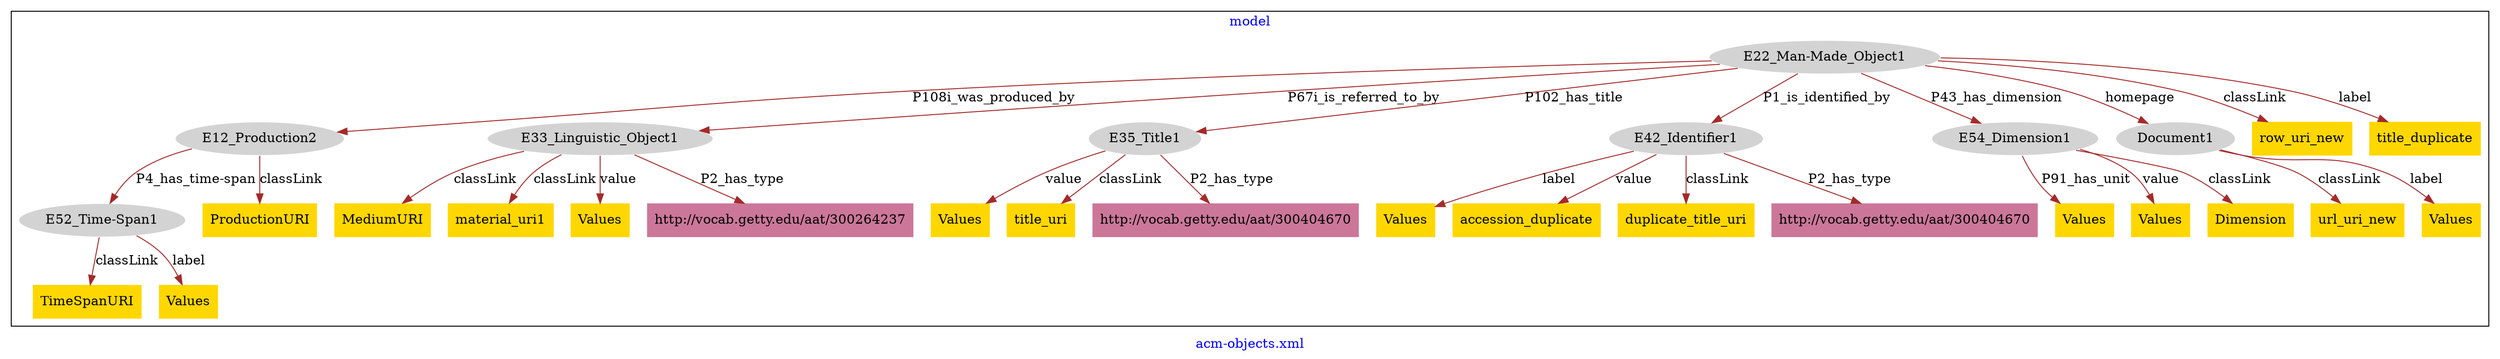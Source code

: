 digraph n0 {
fontcolor="blue"
remincross="true"
label="acm-objects.xml"
subgraph cluster {
label="model"
n2[style="filled",color="white",fillcolor="lightgray",label="E12_Production2"];
n3[style="filled",color="white",fillcolor="lightgray",label="E52_Time-Span1"];
n4[style="filled",color="white",fillcolor="lightgray",label="E22_Man-Made_Object1"];
n5[style="filled",color="white",fillcolor="lightgray",label="E33_Linguistic_Object1"];
n6[style="filled",color="white",fillcolor="lightgray",label="E35_Title1"];
n7[style="filled",color="white",fillcolor="lightgray",label="E42_Identifier1"];
n8[style="filled",color="white",fillcolor="lightgray",label="E54_Dimension1"];
n9[style="filled",color="white",fillcolor="lightgray",label="Document1"];
n10[shape="plaintext",style="filled",fillcolor="gold",label="Values"];
n11[shape="plaintext",style="filled",fillcolor="gold",label="row_uri_new"];
n12[shape="plaintext",style="filled",fillcolor="gold",label="title_uri"];
n13[shape="plaintext",style="filled",fillcolor="gold",label="url_uri_new"];
n14[shape="plaintext",style="filled",fillcolor="gold",label="MediumURI"];
n15[shape="plaintext",style="filled",fillcolor="gold",label="material_uri1"];
n16[shape="plaintext",style="filled",fillcolor="gold",label="Values"];
n17[shape="plaintext",style="filled",fillcolor="gold",label="ProductionURI"];
n18[shape="plaintext",style="filled",fillcolor="gold",label="accession_duplicate"];
n19[shape="plaintext",style="filled",fillcolor="gold",label="Values"];
n20[shape="plaintext",style="filled",fillcolor="gold",label="TimeSpanURI"];
n21[shape="plaintext",style="filled",fillcolor="gold",label="Values"];
n22[shape="plaintext",style="filled",fillcolor="gold",label="Values"];
n23[shape="plaintext",style="filled",fillcolor="gold",label="Values"];
n24[shape="plaintext",style="filled",fillcolor="gold",label="Values"];
n25[shape="plaintext",style="filled",fillcolor="gold",label="duplicate_title_uri"];
n26[shape="plaintext",style="filled",fillcolor="gold",label="Dimension"];
n27[shape="plaintext",style="filled",fillcolor="gold",label="title_duplicate"];
n28[shape="plaintext",style="filled",fillcolor="#CC7799",label="http://vocab.getty.edu/aat/300404670"];
n29[shape="plaintext",style="filled",fillcolor="#CC7799",label="http://vocab.getty.edu/aat/300404670"];
n30[shape="plaintext",style="filled",fillcolor="#CC7799",label="http://vocab.getty.edu/aat/300264237"];
}
n2 -> n3[color="brown",fontcolor="black",label="P4_has_time-span"]
n4 -> n2[color="brown",fontcolor="black",label="P108i_was_produced_by"]
n4 -> n5[color="brown",fontcolor="black",label="P67i_is_referred_to_by"]
n4 -> n6[color="brown",fontcolor="black",label="P102_has_title"]
n4 -> n7[color="brown",fontcolor="black",label="P1_is_identified_by"]
n4 -> n8[color="brown",fontcolor="black",label="P43_has_dimension"]
n4 -> n9[color="brown",fontcolor="black",label="homepage"]
n6 -> n10[color="brown",fontcolor="black",label="value"]
n4 -> n11[color="brown",fontcolor="black",label="classLink"]
n6 -> n12[color="brown",fontcolor="black",label="classLink"]
n9 -> n13[color="brown",fontcolor="black",label="classLink"]
n5 -> n14[color="brown",fontcolor="black",label="classLink"]
n5 -> n15[color="brown",fontcolor="black",label="classLink"]
n7 -> n16[color="brown",fontcolor="black",label="label"]
n2 -> n17[color="brown",fontcolor="black",label="classLink"]
n7 -> n18[color="brown",fontcolor="black",label="value"]
n9 -> n19[color="brown",fontcolor="black",label="label"]
n3 -> n20[color="brown",fontcolor="black",label="classLink"]
n5 -> n21[color="brown",fontcolor="black",label="value"]
n8 -> n22[color="brown",fontcolor="black",label="P91_has_unit"]
n8 -> n23[color="brown",fontcolor="black",label="value"]
n3 -> n24[color="brown",fontcolor="black",label="label"]
n7 -> n25[color="brown",fontcolor="black",label="classLink"]
n8 -> n26[color="brown",fontcolor="black",label="classLink"]
n4 -> n27[color="brown",fontcolor="black",label="label"]
n6 -> n28[color="brown",fontcolor="black",label="P2_has_type"]
n7 -> n29[color="brown",fontcolor="black",label="P2_has_type"]
n5 -> n30[color="brown",fontcolor="black",label="P2_has_type"]
}

